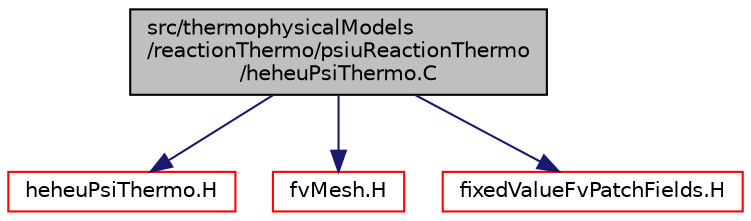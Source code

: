 digraph "src/thermophysicalModels/reactionThermo/psiuReactionThermo/heheuPsiThermo.C"
{
  bgcolor="transparent";
  edge [fontname="Helvetica",fontsize="10",labelfontname="Helvetica",labelfontsize="10"];
  node [fontname="Helvetica",fontsize="10",shape=record];
  Node0 [label="src/thermophysicalModels\l/reactionThermo/psiuReactionThermo\l/heheuPsiThermo.C",height=0.2,width=0.4,color="black", fillcolor="grey75", style="filled", fontcolor="black"];
  Node0 -> Node1 [color="midnightblue",fontsize="10",style="solid",fontname="Helvetica"];
  Node1 [label="heheuPsiThermo.H",height=0.2,width=0.4,color="red",URL="$a16688.html"];
  Node0 -> Node4 [color="midnightblue",fontsize="10",style="solid",fontname="Helvetica"];
  Node4 [label="fvMesh.H",height=0.2,width=0.4,color="red",URL="$a03719.html"];
  Node0 -> Node286 [color="midnightblue",fontsize="10",style="solid",fontname="Helvetica"];
  Node286 [label="fixedValueFvPatchFields.H",height=0.2,width=0.4,color="red",URL="$a01619.html"];
}
